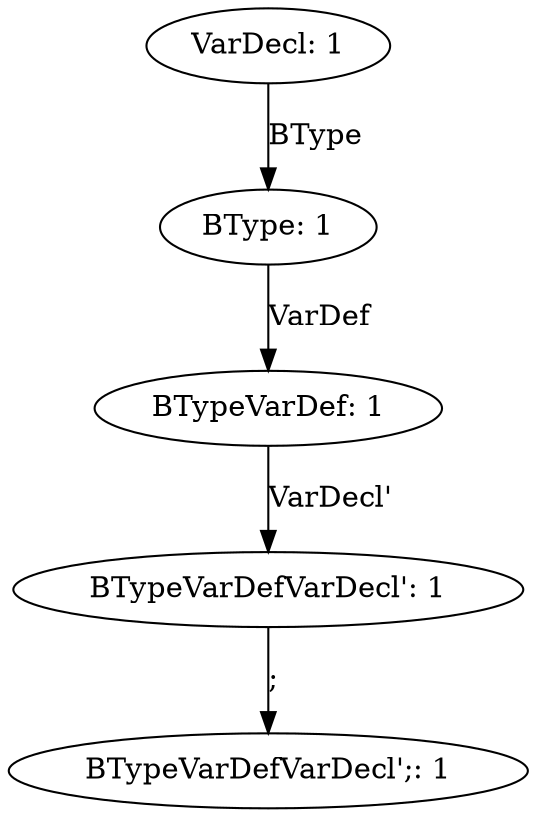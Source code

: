 digraph {
    0 [ label = "VarDecl: 1" ]
    1 [ label = "BType: 1" ]
    2 [ label = "BTypeVarDef: 1" ]
    3 [ label = "BTypeVarDefVarDecl': 1" ]
    4 [ label = "BTypeVarDefVarDecl';: 1" ]
    0 -> 1 [ label = "BType" ]
    1 -> 2 [ label = "VarDef" ]
    2 -> 3 [ label = "VarDecl'" ]
    3 -> 4 [ label = ";" ]
}
